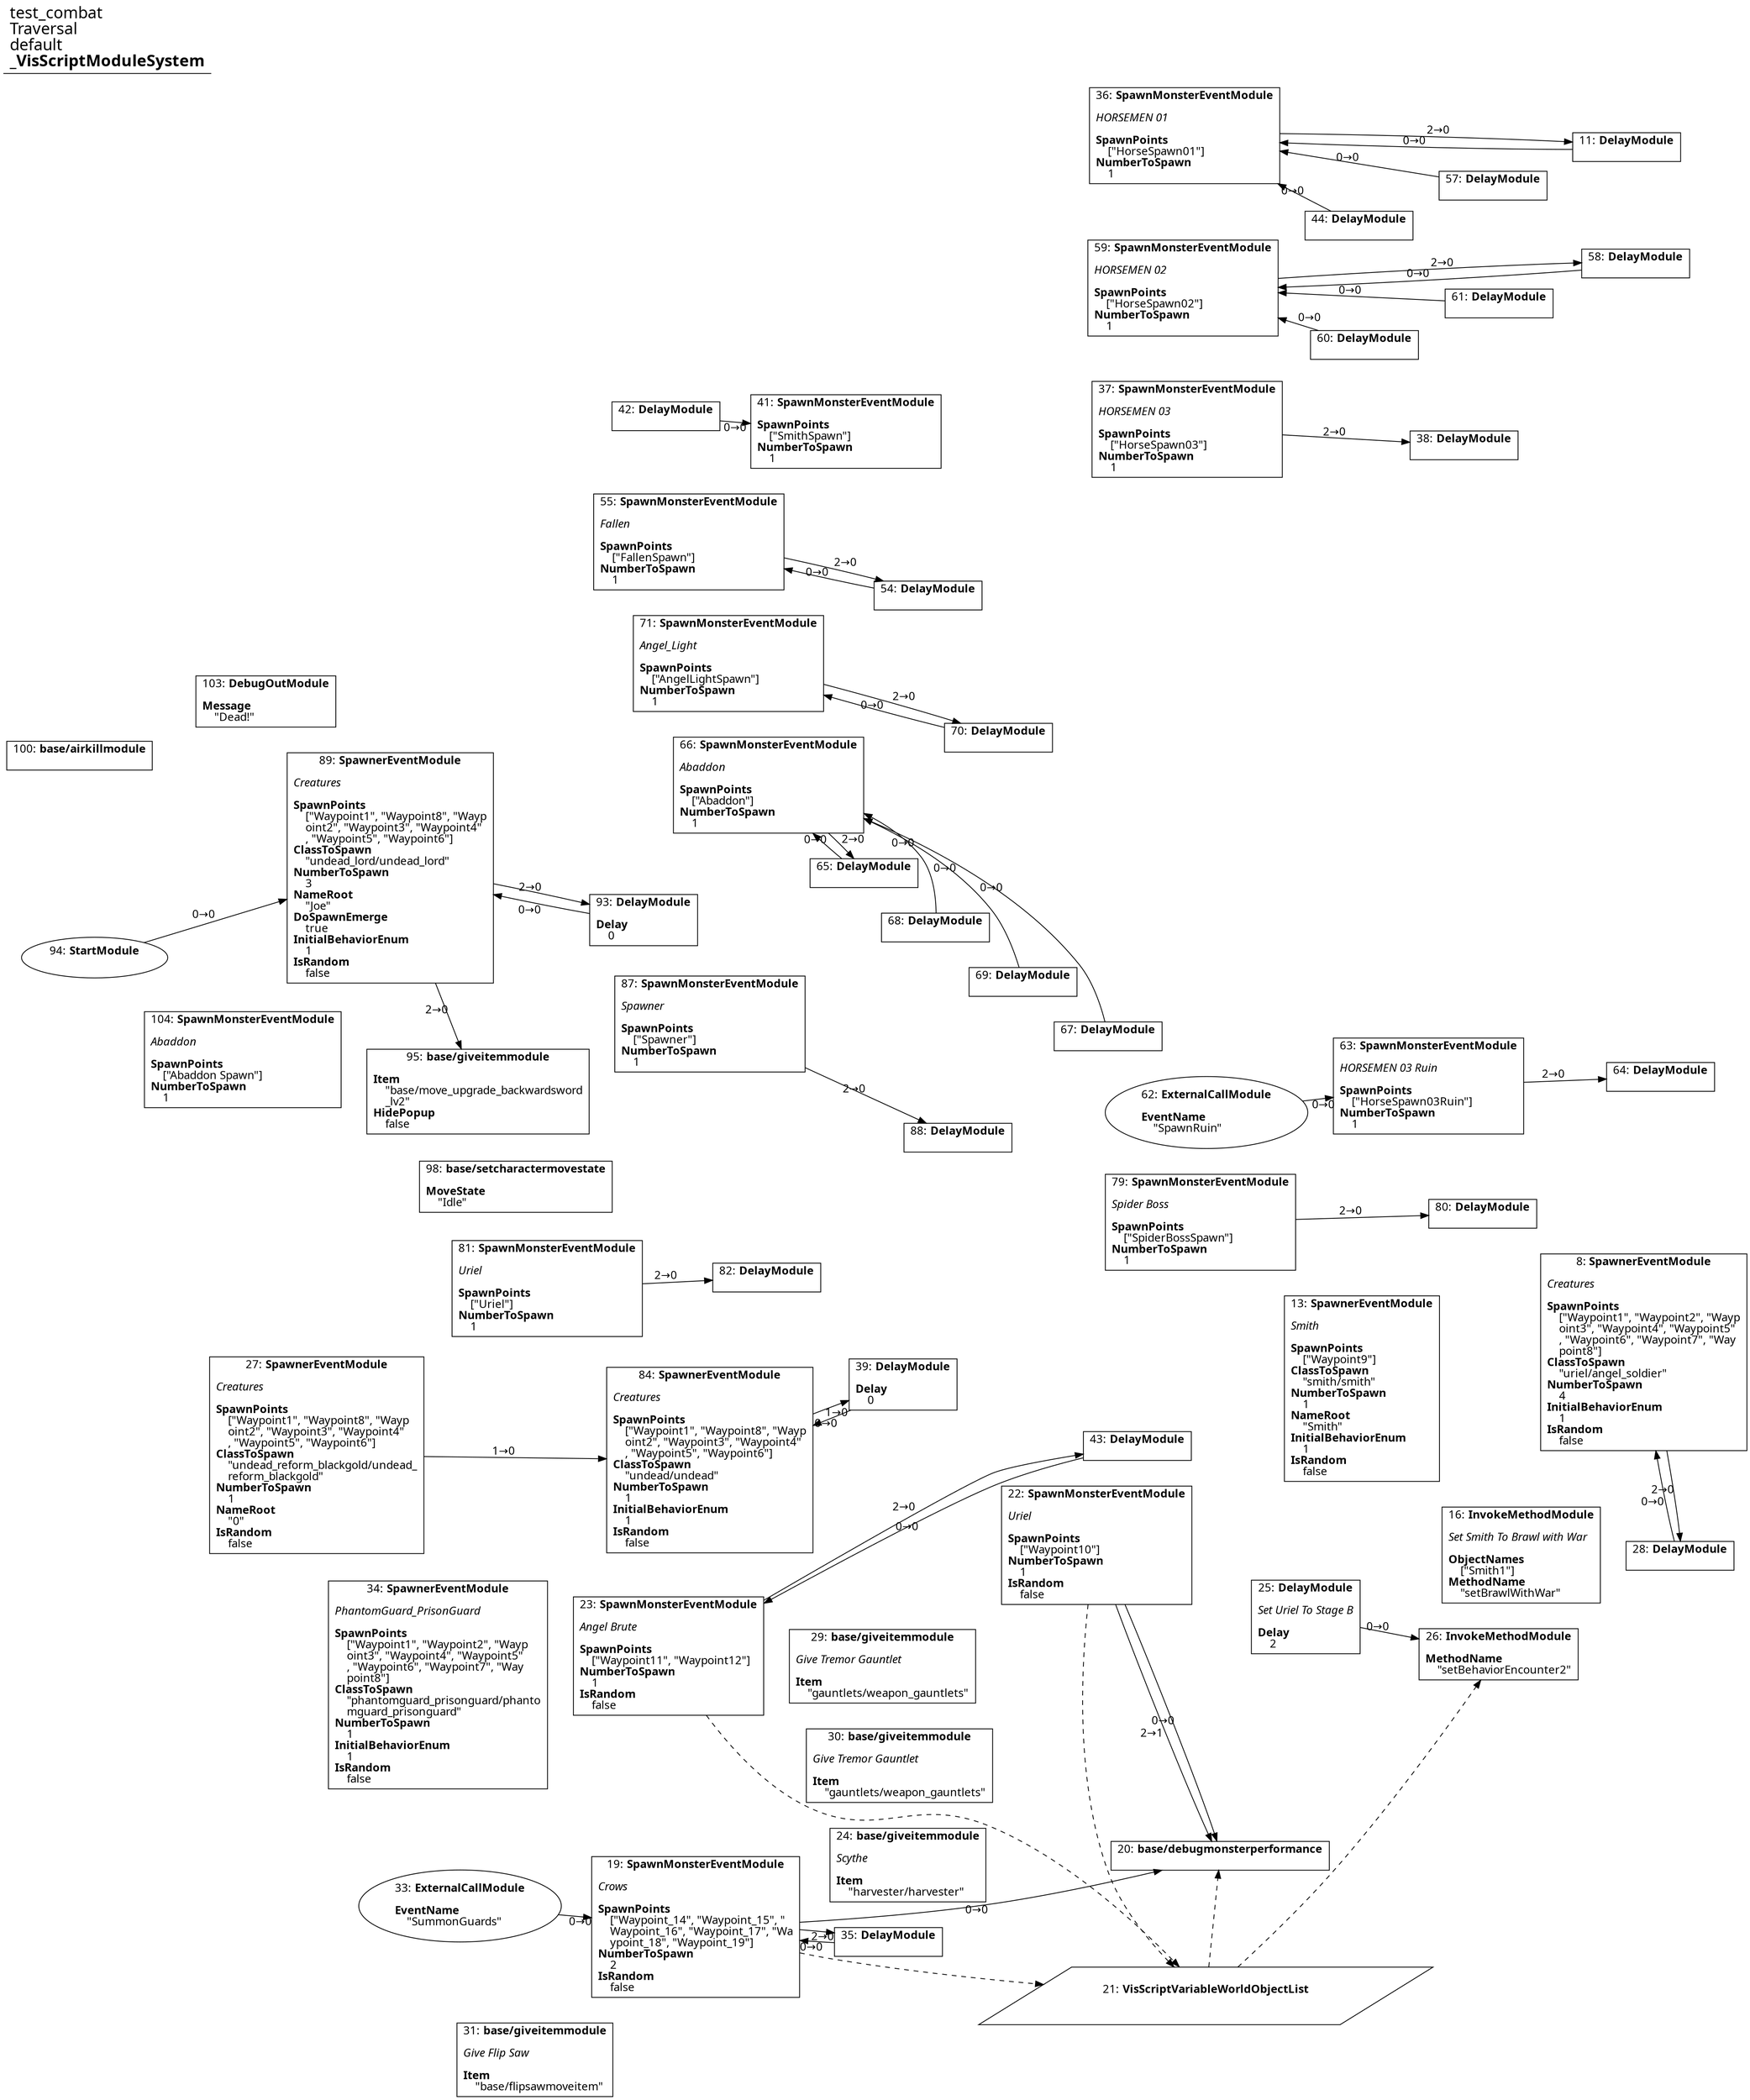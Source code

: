 digraph {
    layout = fdp;
    overlap = prism;
    sep = "+16";
    splines = spline;

    node [ shape = box ];

    graph [ fontname = "Segoe UI" ];
    node [ fontname = "Segoe UI" ];
    edge [ fontname = "Segoe UI" ];

    8 [ label = <8: <b>SpawnerEventModule</b><br/><br/><i>Creatures<br align="left"/></i><br align="left"/><b>SpawnPoints</b><br align="left"/>    [&quot;Waypoint1&quot;, &quot;Waypoint2&quot;, &quot;Wayp<br align="left"/>    oint3&quot;, &quot;Waypoint4&quot;, &quot;Waypoint5&quot;<br align="left"/>    , &quot;Waypoint6&quot;, &quot;Waypoint7&quot;, &quot;Way<br align="left"/>    point8&quot;]<br align="left"/><b>ClassToSpawn</b><br align="left"/>    &quot;uriel/angel_soldier&quot;<br align="left"/><b>NumberToSpawn</b><br align="left"/>    4<br align="left"/><b>InitialBehaviorEnum</b><br align="left"/>    1<br align="left"/><b>IsRandom</b><br align="left"/>    false<br align="left"/>> ];
    8 [ pos = "1.286,0.056!" ];
    8 -> 28 [ label = "2→0" ];

    11 [ label = <11: <b>DelayModule</b><br/><br/>> ];
    11 [ pos = "1.1800001,1.8930001!" ];
    11 -> 36 [ label = "0→0" ];

    13 [ label = <13: <b>SpawnerEventModule</b><br/><br/><i>Smith<br align="left"/></i><br align="left"/><b>SpawnPoints</b><br align="left"/>    [&quot;Waypoint9&quot;]<br align="left"/><b>ClassToSpawn</b><br align="left"/>    &quot;smith/smith&quot;<br align="left"/><b>NumberToSpawn</b><br align="left"/>    1<br align="left"/><b>NameRoot</b><br align="left"/>    &quot;Smith&quot;<br align="left"/><b>InitialBehaviorEnum</b><br align="left"/>    1<br align="left"/><b>IsRandom</b><br align="left"/>    false<br align="left"/>> ];
    13 [ pos = "0.77500004,-0.162!" ];

    16 [ label = <16: <b>InvokeMethodModule</b><br/><br/><i>Set Smith To Brawl with War<br align="left"/></i><br align="left"/><b>ObjectNames</b><br align="left"/>    [&quot;Smith1&quot;]<br align="left"/><b>MethodName</b><br align="left"/>    &quot;setBrawlWithWar&quot;<br align="left"/>> ];
    16 [ pos = "1.0810001,-0.164!" ];

    19 [ label = <19: <b>SpawnMonsterEventModule</b><br/><br/><i>Crows<br align="left"/></i><br align="left"/><b>SpawnPoints</b><br align="left"/>    [&quot;Waypoint_14&quot;, &quot;Waypoint_15&quot;, &quot;<br align="left"/>    Waypoint_16&quot;, &quot;Waypoint_17&quot;, &quot;Wa<br align="left"/>    ypoint_18&quot;, &quot;Waypoint_19&quot;]<br align="left"/><b>NumberToSpawn</b><br align="left"/>    2<br align="left"/><b>IsRandom</b><br align="left"/>    false<br align="left"/>> ];
    19 [ pos = "0.069000006,-0.79800004!" ];
    19 -> 20 [ label = "0→0" ];
    19 -> 35 [ label = "2→0" ];
    19 -> 21 [ style = dashed ];

    20 [ label = <20: <b>base/debugmonsterperformance</b><br/><br/>> ];
    20 [ pos = "0.771,-0.781!" ];
    21 -> 20 [ style = dashed ];

    21 [ label = <21: <b>VisScriptVariableWorldObjectList</b><br/><br/>> ];
    21 [ shape = parallelogram ]
    21 [ pos = "0.757,-0.95500004!" ];

    22 [ label = <22: <b>SpawnMonsterEventModule</b><br/><br/><i>Uriel<br align="left"/></i><br align="left"/><b>SpawnPoints</b><br align="left"/>    [&quot;Waypoint10&quot;]<br align="left"/><b>NumberToSpawn</b><br align="left"/>    1<br align="left"/><b>IsRandom</b><br align="left"/>    false<br align="left"/>> ];
    22 [ pos = "0.526,-0.439!" ];
    22 -> 20 [ label = "0→0" ];
    22 -> 20 [ label = "2→1" ];
    22 -> 21 [ style = dashed ];

    23 [ label = <23: <b>SpawnMonsterEventModule</b><br/><br/><i>Angel Brute<br align="left"/></i><br align="left"/><b>SpawnPoints</b><br align="left"/>    [&quot;Waypoint11&quot;, &quot;Waypoint12&quot;]<br align="left"/><b>NumberToSpawn</b><br align="left"/>    1<br align="left"/><b>IsRandom</b><br align="left"/>    false<br align="left"/>> ];
    23 [ pos = "0.081,-0.45400003!" ];
    23 -> 43 [ label = "2→0" ];
    23 -> 21 [ style = dashed ];

    24 [ label = <24: <b>base/giveitemmodule</b><br/><br/><i>Scythe<br align="left"/></i><br align="left"/><b>Item</b><br align="left"/>    &quot;harvester/harvester&quot;<br align="left"/>> ];
    24 [ pos = "0.35900003,-0.67600006!" ];

    25 [ label = <25: <b>DelayModule</b><br/><br/><i>Set Uriel To Stage B<br align="left"/></i><br align="left"/><b>Delay</b><br align="left"/>    2<br align="left"/>> ];
    25 [ pos = "0.814,-0.497!" ];
    25 -> 26 [ label = "0→0" ];

    26 [ label = <26: <b>InvokeMethodModule</b><br/><br/><b>MethodName</b><br align="left"/>    &quot;setBehaviorEncounter2&quot;<br align="left"/>> ];
    26 [ pos = "1.0070001,-0.499!" ];
    21 -> 26 [ style = dashed ];

    27 [ label = <27: <b>SpawnerEventModule</b><br/><br/><i>Creatures<br align="left"/></i><br align="left"/><b>SpawnPoints</b><br align="left"/>    [&quot;Waypoint1&quot;, &quot;Waypoint8&quot;, &quot;Wayp<br align="left"/>    oint2&quot;, &quot;Waypoint3&quot;, &quot;Waypoint4&quot;<br align="left"/>    , &quot;Waypoint5&quot;, &quot;Waypoint6&quot;]<br align="left"/><b>ClassToSpawn</b><br align="left"/>    &quot;undead_reform_blackgold/undead_<br align="left"/>    reform_blackgold&quot;<br align="left"/><b>NumberToSpawn</b><br align="left"/>    1<br align="left"/><b>NameRoot</b><br align="left"/>    &quot;0&quot;<br align="left"/><b>IsRandom</b><br align="left"/>    false<br align="left"/>> ];
    27 [ pos = "-0.34300002,-0.17!" ];
    27 -> 84 [ label = "1→0" ];

    28 [ label = <28: <b>DelayModule</b><br/><br/>> ];
    28 [ pos = "1.294,-0.208!" ];
    28 -> 8 [ label = "0→0" ];

    29 [ label = <29: <b>base/giveitemmodule</b><br/><br/><i>Give Tremor Gauntlet<br align="left"/></i><br align="left"/><b>Item</b><br align="left"/>    &quot;gauntlets/weapon_gauntlets&quot;<br align="left"/>> ];
    29 [ pos = "0.402,-0.505!" ];

    30 [ label = <30: <b>base/giveitemmodule</b><br/><br/><i>Give Tremor Gauntlet<br align="left"/></i><br align="left"/><b>Item</b><br align="left"/>    &quot;gauntlets/weapon_gauntlets&quot;<br align="left"/>> ];
    30 [ pos = "0.356,-0.591!" ];

    31 [ label = <31: <b>base/giveitemmodule</b><br/><br/><i>Give Flip Saw<br align="left"/></i><br align="left"/><b>Item</b><br align="left"/>    &quot;base/flipsawmoveitem&quot;<br align="left"/>> ];
    31 [ pos = "-0.106000006,-0.94500005!" ];

    33 [ label = <33: <b>ExternalCallModule</b><br/><br/><b>EventName</b><br align="left"/>    &quot;SummonGuards&quot;<br align="left"/>> ];
    33 [ shape = oval ]
    33 [ pos = "-0.18900001,-0.77400005!" ];
    33 -> 19 [ label = "0→0" ];

    34 [ label = <34: <b>SpawnerEventModule</b><br/><br/><i>PhantomGuard_PrisonGuard<br align="left"/></i><br align="left"/><b>SpawnPoints</b><br align="left"/>    [&quot;Waypoint1&quot;, &quot;Waypoint2&quot;, &quot;Wayp<br align="left"/>    oint3&quot;, &quot;Waypoint4&quot;, &quot;Waypoint5&quot;<br align="left"/>    , &quot;Waypoint6&quot;, &quot;Waypoint7&quot;, &quot;Way<br align="left"/>    point8&quot;]<br align="left"/><b>ClassToSpawn</b><br align="left"/>    &quot;phantomguard_prisonguard/phanto<br align="left"/>    mguard_prisonguard&quot;<br align="left"/><b>NumberToSpawn</b><br align="left"/>    1<br align="left"/><b>InitialBehaviorEnum</b><br align="left"/>    1<br align="left"/><b>IsRandom</b><br align="left"/>    false<br align="left"/>> ];
    34 [ pos = "-0.23200001,-0.41200003!" ];

    35 [ label = <35: <b>DelayModule</b><br/><br/>> ];
    35 [ pos = "0.33200002,-0.822!" ];
    35 -> 19 [ label = "0→0" ];

    36 [ label = <36: <b>SpawnMonsterEventModule</b><br/><br/><i>HORSEMEN 01<br align="left"/></i><br align="left"/><b>SpawnPoints</b><br align="left"/>    [&quot;HorseSpawn01&quot;]<br align="left"/><b>NumberToSpawn</b><br align="left"/>    1<br align="left"/>> ];
    36 [ pos = "0.8,1.9950001!" ];
    36 -> 11 [ label = "2→0" ];

    37 [ label = <37: <b>SpawnMonsterEventModule</b><br/><br/><i>HORSEMEN 03<br align="left"/></i><br align="left"/><b>SpawnPoints</b><br align="left"/>    [&quot;HorseSpawn03&quot;]<br align="left"/><b>NumberToSpawn</b><br align="left"/>    1<br align="left"/>> ];
    37 [ pos = "0.822,1.526!" ];
    37 -> 38 [ label = "2→0" ];

    38 [ label = <38: <b>DelayModule</b><br/><br/>> ];
    38 [ pos = "1.187,1.473!" ];

    39 [ label = <39: <b>DelayModule</b><br/><br/><b>Delay</b><br align="left"/>    0<br align="left"/>> ];
    39 [ pos = "0.264,-0.07!" ];
    39 -> 84 [ label = "0→0" ];

    41 [ label = <41: <b>SpawnMonsterEventModule</b><br/><br/><b>SpawnPoints</b><br align="left"/>    [&quot;SmithSpawn&quot;]<br align="left"/><b>NumberToSpawn</b><br align="left"/>    1<br align="left"/>> ];
    41 [ pos = "0.25100002,1.463!" ];

    42 [ label = <42: <b>DelayModule</b><br/><br/>> ];
    42 [ pos = "0.052,1.4640001!" ];
    42 -> 41 [ label = "0→0" ];

    43 [ label = <43: <b>DelayModule</b><br/><br/>> ];
    43 [ pos = "0.60700005,-0.277!" ];
    43 -> 23 [ label = "0→0" ];

    44 [ label = <44: <b>DelayModule</b><br/><br/>> ];
    44 [ pos = "1.1800001,1.8930001!" ];
    44 -> 36 [ label = "0→0" ];

    54 [ label = <54: <b>DelayModule</b><br/><br/>> ];
    54 [ pos = "0.38900003,1.179!" ];
    54 -> 55 [ label = "0→0" ];

    55 [ label = <55: <b>SpawnMonsterEventModule</b><br/><br/><i>Fallen<br align="left"/></i><br align="left"/><b>SpawnPoints</b><br align="left"/>    [&quot;FallenSpawn&quot;]<br align="left"/><b>NumberToSpawn</b><br align="left"/>    1<br align="left"/>> ];
    55 [ pos = "0.029000001,1.225!" ];
    55 -> 54 [ label = "2→0" ];

    57 [ label = <57: <b>DelayModule</b><br/><br/>> ];
    57 [ pos = "1.1800001,1.8930001!" ];
    57 -> 36 [ label = "0→0" ];

    58 [ label = <58: <b>DelayModule</b><br/><br/>> ];
    58 [ pos = "1.202,1.7010001!" ];
    58 -> 59 [ label = "0→0" ];

    59 [ label = <59: <b>SpawnMonsterEventModule</b><br/><br/><i>HORSEMEN 02<br align="left"/></i><br align="left"/><b>SpawnPoints</b><br align="left"/>    [&quot;HorseSpawn02&quot;]<br align="left"/><b>NumberToSpawn</b><br align="left"/>    1<br align="left"/>> ];
    59 [ pos = "0.818,1.761!" ];
    59 -> 58 [ label = "2→0" ];

    60 [ label = <60: <b>DelayModule</b><br/><br/>> ];
    60 [ pos = "1.202,1.7010001!" ];
    60 -> 59 [ label = "0→0" ];

    61 [ label = <61: <b>DelayModule</b><br/><br/>> ];
    61 [ pos = "1.202,1.7010001!" ];
    61 -> 59 [ label = "0→0" ];

    62 [ label = <62: <b>ExternalCallModule</b><br/><br/><b>EventName</b><br align="left"/>    &quot;SpawnRuin&quot;<br align="left"/>> ];
    62 [ shape = oval ]
    62 [ pos = "0.624,0.53800005!" ];
    62 -> 63 [ label = "0→0" ];

    63 [ label = <63: <b>SpawnMonsterEventModule</b><br/><br/><i>HORSEMEN 03 Ruin<br align="left"/></i><br align="left"/><b>SpawnPoints</b><br align="left"/>    [&quot;HorseSpawn03Ruin&quot;]<br align="left"/><b>NumberToSpawn</b><br align="left"/>    1<br align="left"/>> ];
    63 [ pos = "0.89800006,0.54800004!" ];
    63 -> 64 [ label = "2→0" ];

    64 [ label = <64: <b>DelayModule</b><br/><br/>> ];
    64 [ pos = "1.3210001,0.52000004!" ];

    65 [ label = <65: <b>DelayModule</b><br/><br/>> ];
    65 [ pos = "0.45000002,0.65000004!" ];
    65 -> 66 [ label = "0→0" ];

    66 [ label = <66: <b>SpawnMonsterEventModule</b><br/><br/><i>Abaddon<br align="left"/></i><br align="left"/><b>SpawnPoints</b><br align="left"/>    [&quot;Abaddon&quot;]<br align="left"/><b>NumberToSpawn</b><br align="left"/>    1<br align="left"/>> ];
    66 [ pos = "0.083000004,0.73200005!" ];
    66 -> 65 [ label = "2→0" ];

    67 [ label = <67: <b>DelayModule</b><br/><br/>> ];
    67 [ pos = "0.45000002,0.65000004!" ];
    67 -> 66 [ label = "0→0" ];

    68 [ label = <68: <b>DelayModule</b><br/><br/>> ];
    68 [ pos = "0.45000002,0.65000004!" ];
    68 -> 66 [ label = "0→0" ];

    69 [ label = <69: <b>DelayModule</b><br/><br/>> ];
    69 [ pos = "0.45000002,0.65000004!" ];
    69 -> 66 [ label = "0→0" ];

    70 [ label = <70: <b>DelayModule</b><br/><br/>> ];
    70 [ pos = "0.47200003,0.9620001!" ];
    70 -> 71 [ label = "0→0" ];

    71 [ label = <71: <b>SpawnMonsterEventModule</b><br/><br/><i>Angel_Light<br align="left"/></i><br align="left"/><b>SpawnPoints</b><br align="left"/>    [&quot;AngelLightSpawn&quot;]<br align="left"/><b>NumberToSpawn</b><br align="left"/>    1<br align="left"/>> ];
    71 [ pos = "0.062000003,0.984!" ];
    71 -> 70 [ label = "2→0" ];

    79 [ label = <79: <b>SpawnMonsterEventModule</b><br/><br/><i>Spider Boss<br align="left"/></i><br align="left"/><b>SpawnPoints</b><br align="left"/>    [&quot;SpiderBossSpawn&quot;]<br align="left"/><b>NumberToSpawn</b><br align="left"/>    1<br align="left"/>> ];
    79 [ pos = "0.597,0.363!" ];
    79 -> 80 [ label = "2→0" ];

    80 [ label = <80: <b>DelayModule</b><br/><br/>> ];
    80 [ pos = "1.0400001,0.27600002!" ];

    81 [ label = <81: <b>SpawnMonsterEventModule</b><br/><br/><i>Uriel<br align="left"/></i><br align="left"/><b>SpawnPoints</b><br align="left"/>    [&quot;Uriel&quot;]<br align="left"/><b>NumberToSpawn</b><br align="left"/>    1<br align="left"/>> ];
    81 [ pos = "-0.26200002,0.149!" ];
    81 -> 82 [ label = "2→0" ];

    82 [ label = <82: <b>DelayModule</b><br/><br/>> ];
    82 [ pos = "0.07300001,0.134!" ];

    84 [ label = <84: <b>SpawnerEventModule</b><br/><br/><i>Creatures<br align="left"/></i><br align="left"/><b>SpawnPoints</b><br align="left"/>    [&quot;Waypoint1&quot;, &quot;Waypoint8&quot;, &quot;Wayp<br align="left"/>    oint2&quot;, &quot;Waypoint3&quot;, &quot;Waypoint4&quot;<br align="left"/>    , &quot;Waypoint5&quot;, &quot;Waypoint6&quot;]<br align="left"/><b>ClassToSpawn</b><br align="left"/>    &quot;undead/undead&quot;<br align="left"/><b>NumberToSpawn</b><br align="left"/>    1<br align="left"/><b>InitialBehaviorEnum</b><br align="left"/>    1<br align="left"/><b>IsRandom</b><br align="left"/>    false<br align="left"/>> ];
    84 [ pos = "-0.023000002,-0.172!" ];
    84 -> 39 [ label = "1→0" ];

    87 [ label = <87: <b>SpawnMonsterEventModule</b><br/><br/><i>Spawner<br align="left"/></i><br align="left"/><b>SpawnPoints</b><br align="left"/>    [&quot;Spawner&quot;]<br align="left"/><b>NumberToSpawn</b><br align="left"/>    1<br align="left"/>> ];
    87 [ pos = "-0.059000004,0.467!" ];
    87 -> 88 [ label = "2→0" ];

    88 [ label = <88: <b>DelayModule</b><br/><br/>> ];
    88 [ pos = "0.33400002,0.42100003!" ];

    89 [ label = <89: <b>SpawnerEventModule</b><br/><br/><i>Creatures<br align="left"/></i><br align="left"/><b>SpawnPoints</b><br align="left"/>    [&quot;Waypoint1&quot;, &quot;Waypoint8&quot;, &quot;Wayp<br align="left"/>    oint2&quot;, &quot;Waypoint3&quot;, &quot;Waypoint4&quot;<br align="left"/>    , &quot;Waypoint5&quot;, &quot;Waypoint6&quot;]<br align="left"/><b>ClassToSpawn</b><br align="left"/>    &quot;undead_lord/undead_lord&quot;<br align="left"/><b>NumberToSpawn</b><br align="left"/>    3<br align="left"/><b>NameRoot</b><br align="left"/>    &quot;Joe&quot;<br align="left"/><b>DoSpawnEmerge</b><br align="left"/>    true<br align="left"/><b>InitialBehaviorEnum</b><br align="left"/>    1<br align="left"/><b>IsRandom</b><br align="left"/>    false<br align="left"/>> ];
    89 [ pos = "-0.44400004,0.642!" ];
    89 -> 93 [ label = "2→0" ];
    89 -> 95 [ label = "2→0" ];

    93 [ label = <93: <b>DelayModule</b><br/><br/><b>Delay</b><br align="left"/>    0<br align="left"/>> ];
    93 [ pos = "-0.120000005,0.625!" ];
    93 -> 89 [ label = "0→0" ];

    94 [ label = <94: <b>StartModule</b><br/><br/>> ];
    94 [ shape = oval ]
    94 [ pos = "-0.822,0.532!" ];
    94 -> 89 [ label = "0→0" ];

    95 [ label = <95: <b>base/giveitemmodule</b><br/><br/><b>Item</b><br align="left"/>    &quot;base/move_upgrade_backwardsword<br align="left"/>    _lv2&quot;<br align="left"/><b>HidePopup</b><br align="left"/>    false<br align="left"/>> ];
    95 [ pos = "-0.22500001,0.40800002!" ];

    98 [ label = <98: <b>base/setcharactermovestate</b><br/><br/><b>MoveState</b><br align="left"/>    &quot;Idle&quot;<br align="left"/>> ];
    98 [ pos = "-0.296,0.272!" ];

    100 [ label = <100: <b>base/airkillmodule</b><br/><br/>> ];
    100 [ pos = "-0.864,0.795!" ];

    103 [ label = <103: <b>DebugOutModule</b><br/><br/><b>Message</b><br align="left"/>    &quot;Dead!&quot;<br align="left"/>> ];
    103 [ pos = "-0.545,0.786!" ];

    104 [ label = <104: <b>SpawnMonsterEventModule</b><br/><br/><i>Abaddon<br align="left"/></i><br align="left"/><b>SpawnPoints</b><br align="left"/>    [&quot;Abaddon Spawn&quot;]<br align="left"/><b>NumberToSpawn</b><br align="left"/>    1<br align="left"/>> ];
    104 [ pos = "-0.597,0.41200003!" ];

    title [ pos = "-0.86500007,1.996!" ];
    title [ shape = underline ];
    title [ label = <<font point-size="20">test_combat<br align="left"/>Traversal<br align="left"/>default<br align="left"/><b>_VisScriptModuleSystem</b><br align="left"/></font>> ];
}
